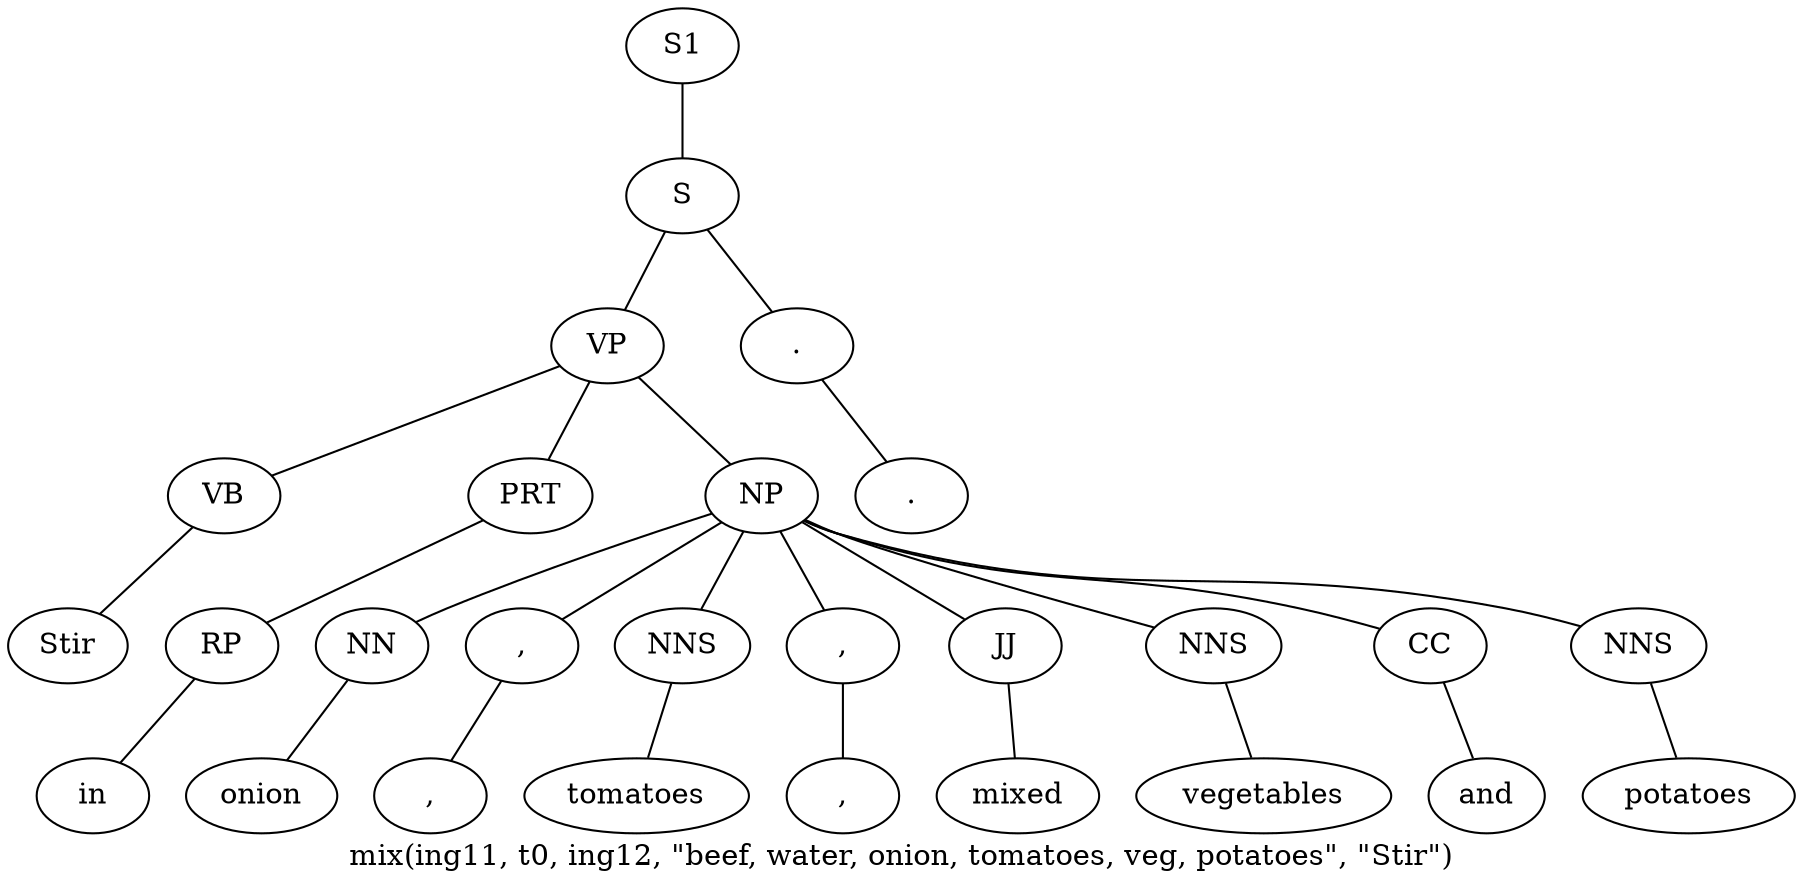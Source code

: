 graph SyntaxGraph {
	label = "mix(ing11, t0, ing12, \"beef, water, onion, tomatoes, veg, potatoes\", \"Stir\")";
	Node0 [label="S1"];
	Node1 [label="S"];
	Node2 [label="VP"];
	Node3 [label="VB"];
	Node4 [label="Stir"];
	Node5 [label="PRT"];
	Node6 [label="RP"];
	Node7 [label="in"];
	Node8 [label="NP"];
	Node9 [label="NN"];
	Node10 [label="onion"];
	Node11 [label=","];
	Node12 [label=","];
	Node13 [label="NNS"];
	Node14 [label="tomatoes"];
	Node15 [label=","];
	Node16 [label=","];
	Node17 [label="JJ"];
	Node18 [label="mixed"];
	Node19 [label="NNS"];
	Node20 [label="vegetables"];
	Node21 [label="CC"];
	Node22 [label="and"];
	Node23 [label="NNS"];
	Node24 [label="potatoes"];
	Node25 [label="."];
	Node26 [label="."];

	Node0 -- Node1;
	Node1 -- Node2;
	Node1 -- Node25;
	Node2 -- Node3;
	Node2 -- Node5;
	Node2 -- Node8;
	Node3 -- Node4;
	Node5 -- Node6;
	Node6 -- Node7;
	Node8 -- Node9;
	Node8 -- Node11;
	Node8 -- Node13;
	Node8 -- Node15;
	Node8 -- Node17;
	Node8 -- Node19;
	Node8 -- Node21;
	Node8 -- Node23;
	Node9 -- Node10;
	Node11 -- Node12;
	Node13 -- Node14;
	Node15 -- Node16;
	Node17 -- Node18;
	Node19 -- Node20;
	Node21 -- Node22;
	Node23 -- Node24;
	Node25 -- Node26;
}